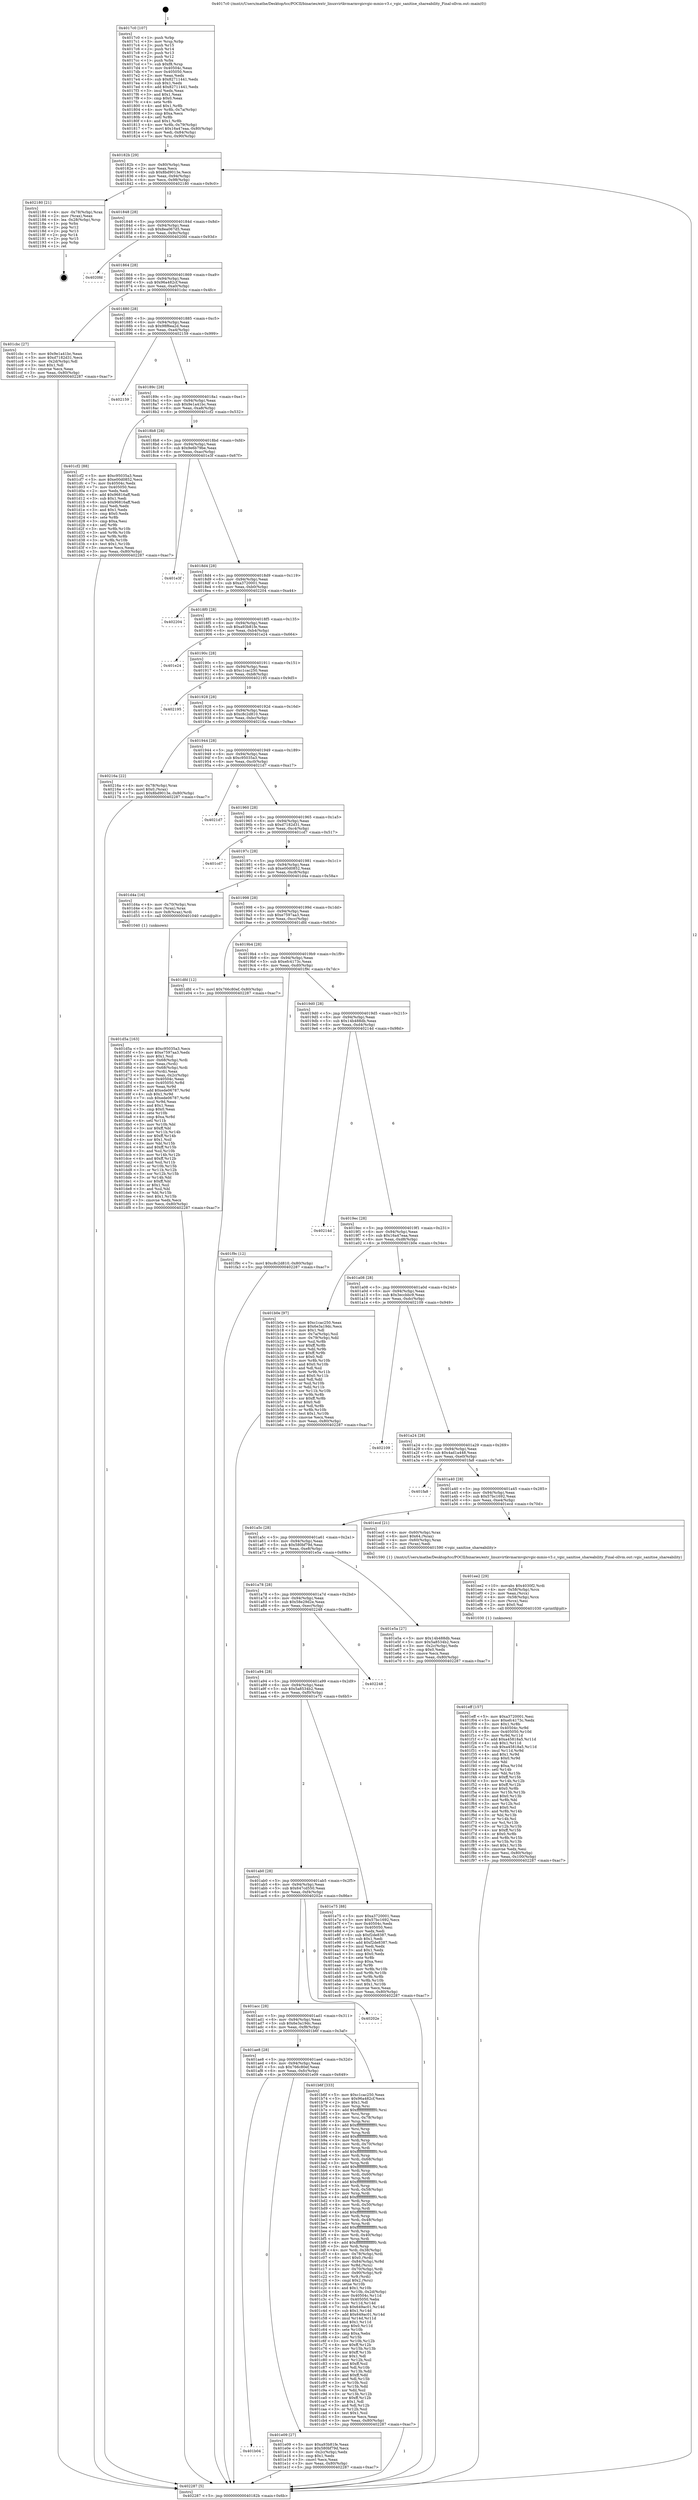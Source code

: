 digraph "0x4017c0" {
  label = "0x4017c0 (/mnt/c/Users/mathe/Desktop/tcc/POCII/binaries/extr_linuxvirtkvmarmvgicvgic-mmio-v3.c_vgic_sanitise_shareability_Final-ollvm.out::main(0))"
  labelloc = "t"
  node[shape=record]

  Entry [label="",width=0.3,height=0.3,shape=circle,fillcolor=black,style=filled]
  "0x40182b" [label="{
     0x40182b [29]\l
     | [instrs]\l
     &nbsp;&nbsp;0x40182b \<+3\>: mov -0x80(%rbp),%eax\l
     &nbsp;&nbsp;0x40182e \<+2\>: mov %eax,%ecx\l
     &nbsp;&nbsp;0x401830 \<+6\>: sub $0x8bd9013e,%ecx\l
     &nbsp;&nbsp;0x401836 \<+6\>: mov %eax,-0x94(%rbp)\l
     &nbsp;&nbsp;0x40183c \<+6\>: mov %ecx,-0x98(%rbp)\l
     &nbsp;&nbsp;0x401842 \<+6\>: je 0000000000402180 \<main+0x9c0\>\l
  }"]
  "0x402180" [label="{
     0x402180 [21]\l
     | [instrs]\l
     &nbsp;&nbsp;0x402180 \<+4\>: mov -0x78(%rbp),%rax\l
     &nbsp;&nbsp;0x402184 \<+2\>: mov (%rax),%eax\l
     &nbsp;&nbsp;0x402186 \<+4\>: lea -0x28(%rbp),%rsp\l
     &nbsp;&nbsp;0x40218a \<+1\>: pop %rbx\l
     &nbsp;&nbsp;0x40218b \<+2\>: pop %r12\l
     &nbsp;&nbsp;0x40218d \<+2\>: pop %r13\l
     &nbsp;&nbsp;0x40218f \<+2\>: pop %r14\l
     &nbsp;&nbsp;0x402191 \<+2\>: pop %r15\l
     &nbsp;&nbsp;0x402193 \<+1\>: pop %rbp\l
     &nbsp;&nbsp;0x402194 \<+1\>: ret\l
  }"]
  "0x401848" [label="{
     0x401848 [28]\l
     | [instrs]\l
     &nbsp;&nbsp;0x401848 \<+5\>: jmp 000000000040184d \<main+0x8d\>\l
     &nbsp;&nbsp;0x40184d \<+6\>: mov -0x94(%rbp),%eax\l
     &nbsp;&nbsp;0x401853 \<+5\>: sub $0x8ea067d5,%eax\l
     &nbsp;&nbsp;0x401858 \<+6\>: mov %eax,-0x9c(%rbp)\l
     &nbsp;&nbsp;0x40185e \<+6\>: je 00000000004020fd \<main+0x93d\>\l
  }"]
  Exit [label="",width=0.3,height=0.3,shape=circle,fillcolor=black,style=filled,peripheries=2]
  "0x4020fd" [label="{
     0x4020fd\l
  }", style=dashed]
  "0x401864" [label="{
     0x401864 [28]\l
     | [instrs]\l
     &nbsp;&nbsp;0x401864 \<+5\>: jmp 0000000000401869 \<main+0xa9\>\l
     &nbsp;&nbsp;0x401869 \<+6\>: mov -0x94(%rbp),%eax\l
     &nbsp;&nbsp;0x40186f \<+5\>: sub $0x96a482cf,%eax\l
     &nbsp;&nbsp;0x401874 \<+6\>: mov %eax,-0xa0(%rbp)\l
     &nbsp;&nbsp;0x40187a \<+6\>: je 0000000000401cbc \<main+0x4fc\>\l
  }"]
  "0x401eff" [label="{
     0x401eff [157]\l
     | [instrs]\l
     &nbsp;&nbsp;0x401eff \<+5\>: mov $0xa3720001,%esi\l
     &nbsp;&nbsp;0x401f04 \<+5\>: mov $0xefc4173c,%edx\l
     &nbsp;&nbsp;0x401f09 \<+3\>: mov $0x1,%r8b\l
     &nbsp;&nbsp;0x401f0c \<+8\>: mov 0x40504c,%r9d\l
     &nbsp;&nbsp;0x401f14 \<+8\>: mov 0x405050,%r10d\l
     &nbsp;&nbsp;0x401f1c \<+3\>: mov %r9d,%r11d\l
     &nbsp;&nbsp;0x401f1f \<+7\>: add $0xa45818a5,%r11d\l
     &nbsp;&nbsp;0x401f26 \<+4\>: sub $0x1,%r11d\l
     &nbsp;&nbsp;0x401f2a \<+7\>: sub $0xa45818a5,%r11d\l
     &nbsp;&nbsp;0x401f31 \<+4\>: imul %r11d,%r9d\l
     &nbsp;&nbsp;0x401f35 \<+4\>: and $0x1,%r9d\l
     &nbsp;&nbsp;0x401f39 \<+4\>: cmp $0x0,%r9d\l
     &nbsp;&nbsp;0x401f3d \<+3\>: sete %bl\l
     &nbsp;&nbsp;0x401f40 \<+4\>: cmp $0xa,%r10d\l
     &nbsp;&nbsp;0x401f44 \<+4\>: setl %r14b\l
     &nbsp;&nbsp;0x401f48 \<+3\>: mov %bl,%r15b\l
     &nbsp;&nbsp;0x401f4b \<+4\>: xor $0xff,%r15b\l
     &nbsp;&nbsp;0x401f4f \<+3\>: mov %r14b,%r12b\l
     &nbsp;&nbsp;0x401f52 \<+4\>: xor $0xff,%r12b\l
     &nbsp;&nbsp;0x401f56 \<+4\>: xor $0x0,%r8b\l
     &nbsp;&nbsp;0x401f5a \<+3\>: mov %r15b,%r13b\l
     &nbsp;&nbsp;0x401f5d \<+4\>: and $0x0,%r13b\l
     &nbsp;&nbsp;0x401f61 \<+3\>: and %r8b,%bl\l
     &nbsp;&nbsp;0x401f64 \<+3\>: mov %r12b,%cl\l
     &nbsp;&nbsp;0x401f67 \<+3\>: and $0x0,%cl\l
     &nbsp;&nbsp;0x401f6a \<+3\>: and %r8b,%r14b\l
     &nbsp;&nbsp;0x401f6d \<+3\>: or %bl,%r13b\l
     &nbsp;&nbsp;0x401f70 \<+3\>: or %r14b,%cl\l
     &nbsp;&nbsp;0x401f73 \<+3\>: xor %cl,%r13b\l
     &nbsp;&nbsp;0x401f76 \<+3\>: or %r12b,%r15b\l
     &nbsp;&nbsp;0x401f79 \<+4\>: xor $0xff,%r15b\l
     &nbsp;&nbsp;0x401f7d \<+4\>: or $0x0,%r8b\l
     &nbsp;&nbsp;0x401f81 \<+3\>: and %r8b,%r15b\l
     &nbsp;&nbsp;0x401f84 \<+3\>: or %r15b,%r13b\l
     &nbsp;&nbsp;0x401f87 \<+4\>: test $0x1,%r13b\l
     &nbsp;&nbsp;0x401f8b \<+3\>: cmovne %edx,%esi\l
     &nbsp;&nbsp;0x401f8e \<+3\>: mov %esi,-0x80(%rbp)\l
     &nbsp;&nbsp;0x401f91 \<+6\>: mov %eax,-0x100(%rbp)\l
     &nbsp;&nbsp;0x401f97 \<+5\>: jmp 0000000000402287 \<main+0xac7\>\l
  }"]
  "0x401cbc" [label="{
     0x401cbc [27]\l
     | [instrs]\l
     &nbsp;&nbsp;0x401cbc \<+5\>: mov $0x9e1a41bc,%eax\l
     &nbsp;&nbsp;0x401cc1 \<+5\>: mov $0xd7182d31,%ecx\l
     &nbsp;&nbsp;0x401cc6 \<+3\>: mov -0x2d(%rbp),%dl\l
     &nbsp;&nbsp;0x401cc9 \<+3\>: test $0x1,%dl\l
     &nbsp;&nbsp;0x401ccc \<+3\>: cmovne %ecx,%eax\l
     &nbsp;&nbsp;0x401ccf \<+3\>: mov %eax,-0x80(%rbp)\l
     &nbsp;&nbsp;0x401cd2 \<+5\>: jmp 0000000000402287 \<main+0xac7\>\l
  }"]
  "0x401880" [label="{
     0x401880 [28]\l
     | [instrs]\l
     &nbsp;&nbsp;0x401880 \<+5\>: jmp 0000000000401885 \<main+0xc5\>\l
     &nbsp;&nbsp;0x401885 \<+6\>: mov -0x94(%rbp),%eax\l
     &nbsp;&nbsp;0x40188b \<+5\>: sub $0x98f6ea2d,%eax\l
     &nbsp;&nbsp;0x401890 \<+6\>: mov %eax,-0xa4(%rbp)\l
     &nbsp;&nbsp;0x401896 \<+6\>: je 0000000000402159 \<main+0x999\>\l
  }"]
  "0x401ee2" [label="{
     0x401ee2 [29]\l
     | [instrs]\l
     &nbsp;&nbsp;0x401ee2 \<+10\>: movabs $0x4030f2,%rdi\l
     &nbsp;&nbsp;0x401eec \<+4\>: mov -0x58(%rbp),%rcx\l
     &nbsp;&nbsp;0x401ef0 \<+2\>: mov %eax,(%rcx)\l
     &nbsp;&nbsp;0x401ef2 \<+4\>: mov -0x58(%rbp),%rcx\l
     &nbsp;&nbsp;0x401ef6 \<+2\>: mov (%rcx),%esi\l
     &nbsp;&nbsp;0x401ef8 \<+2\>: mov $0x0,%al\l
     &nbsp;&nbsp;0x401efa \<+5\>: call 0000000000401030 \<printf@plt\>\l
     | [calls]\l
     &nbsp;&nbsp;0x401030 \{1\} (unknown)\l
  }"]
  "0x402159" [label="{
     0x402159\l
  }", style=dashed]
  "0x40189c" [label="{
     0x40189c [28]\l
     | [instrs]\l
     &nbsp;&nbsp;0x40189c \<+5\>: jmp 00000000004018a1 \<main+0xe1\>\l
     &nbsp;&nbsp;0x4018a1 \<+6\>: mov -0x94(%rbp),%eax\l
     &nbsp;&nbsp;0x4018a7 \<+5\>: sub $0x9e1a41bc,%eax\l
     &nbsp;&nbsp;0x4018ac \<+6\>: mov %eax,-0xa8(%rbp)\l
     &nbsp;&nbsp;0x4018b2 \<+6\>: je 0000000000401cf2 \<main+0x532\>\l
  }"]
  "0x401b04" [label="{
     0x401b04\l
  }", style=dashed]
  "0x401cf2" [label="{
     0x401cf2 [88]\l
     | [instrs]\l
     &nbsp;&nbsp;0x401cf2 \<+5\>: mov $0xc95035a3,%eax\l
     &nbsp;&nbsp;0x401cf7 \<+5\>: mov $0xe00d0852,%ecx\l
     &nbsp;&nbsp;0x401cfc \<+7\>: mov 0x40504c,%edx\l
     &nbsp;&nbsp;0x401d03 \<+7\>: mov 0x405050,%esi\l
     &nbsp;&nbsp;0x401d0a \<+2\>: mov %edx,%edi\l
     &nbsp;&nbsp;0x401d0c \<+6\>: add $0x96816aff,%edi\l
     &nbsp;&nbsp;0x401d12 \<+3\>: sub $0x1,%edi\l
     &nbsp;&nbsp;0x401d15 \<+6\>: sub $0x96816aff,%edi\l
     &nbsp;&nbsp;0x401d1b \<+3\>: imul %edi,%edx\l
     &nbsp;&nbsp;0x401d1e \<+3\>: and $0x1,%edx\l
     &nbsp;&nbsp;0x401d21 \<+3\>: cmp $0x0,%edx\l
     &nbsp;&nbsp;0x401d24 \<+4\>: sete %r8b\l
     &nbsp;&nbsp;0x401d28 \<+3\>: cmp $0xa,%esi\l
     &nbsp;&nbsp;0x401d2b \<+4\>: setl %r9b\l
     &nbsp;&nbsp;0x401d2f \<+3\>: mov %r8b,%r10b\l
     &nbsp;&nbsp;0x401d32 \<+3\>: and %r9b,%r10b\l
     &nbsp;&nbsp;0x401d35 \<+3\>: xor %r9b,%r8b\l
     &nbsp;&nbsp;0x401d38 \<+3\>: or %r8b,%r10b\l
     &nbsp;&nbsp;0x401d3b \<+4\>: test $0x1,%r10b\l
     &nbsp;&nbsp;0x401d3f \<+3\>: cmovne %ecx,%eax\l
     &nbsp;&nbsp;0x401d42 \<+3\>: mov %eax,-0x80(%rbp)\l
     &nbsp;&nbsp;0x401d45 \<+5\>: jmp 0000000000402287 \<main+0xac7\>\l
  }"]
  "0x4018b8" [label="{
     0x4018b8 [28]\l
     | [instrs]\l
     &nbsp;&nbsp;0x4018b8 \<+5\>: jmp 00000000004018bd \<main+0xfd\>\l
     &nbsp;&nbsp;0x4018bd \<+6\>: mov -0x94(%rbp),%eax\l
     &nbsp;&nbsp;0x4018c3 \<+5\>: sub $0x9e6b79be,%eax\l
     &nbsp;&nbsp;0x4018c8 \<+6\>: mov %eax,-0xac(%rbp)\l
     &nbsp;&nbsp;0x4018ce \<+6\>: je 0000000000401e3f \<main+0x67f\>\l
  }"]
  "0x401e09" [label="{
     0x401e09 [27]\l
     | [instrs]\l
     &nbsp;&nbsp;0x401e09 \<+5\>: mov $0xa93b81fe,%eax\l
     &nbsp;&nbsp;0x401e0e \<+5\>: mov $0x580bf79d,%ecx\l
     &nbsp;&nbsp;0x401e13 \<+3\>: mov -0x2c(%rbp),%edx\l
     &nbsp;&nbsp;0x401e16 \<+3\>: cmp $0x1,%edx\l
     &nbsp;&nbsp;0x401e19 \<+3\>: cmovl %ecx,%eax\l
     &nbsp;&nbsp;0x401e1c \<+3\>: mov %eax,-0x80(%rbp)\l
     &nbsp;&nbsp;0x401e1f \<+5\>: jmp 0000000000402287 \<main+0xac7\>\l
  }"]
  "0x401e3f" [label="{
     0x401e3f\l
  }", style=dashed]
  "0x4018d4" [label="{
     0x4018d4 [28]\l
     | [instrs]\l
     &nbsp;&nbsp;0x4018d4 \<+5\>: jmp 00000000004018d9 \<main+0x119\>\l
     &nbsp;&nbsp;0x4018d9 \<+6\>: mov -0x94(%rbp),%eax\l
     &nbsp;&nbsp;0x4018df \<+5\>: sub $0xa3720001,%eax\l
     &nbsp;&nbsp;0x4018e4 \<+6\>: mov %eax,-0xb0(%rbp)\l
     &nbsp;&nbsp;0x4018ea \<+6\>: je 0000000000402204 \<main+0xa44\>\l
  }"]
  "0x401d5a" [label="{
     0x401d5a [163]\l
     | [instrs]\l
     &nbsp;&nbsp;0x401d5a \<+5\>: mov $0xc95035a3,%ecx\l
     &nbsp;&nbsp;0x401d5f \<+5\>: mov $0xe7597aa3,%edx\l
     &nbsp;&nbsp;0x401d64 \<+3\>: mov $0x1,%sil\l
     &nbsp;&nbsp;0x401d67 \<+4\>: mov -0x68(%rbp),%rdi\l
     &nbsp;&nbsp;0x401d6b \<+2\>: mov %eax,(%rdi)\l
     &nbsp;&nbsp;0x401d6d \<+4\>: mov -0x68(%rbp),%rdi\l
     &nbsp;&nbsp;0x401d71 \<+2\>: mov (%rdi),%eax\l
     &nbsp;&nbsp;0x401d73 \<+3\>: mov %eax,-0x2c(%rbp)\l
     &nbsp;&nbsp;0x401d76 \<+7\>: mov 0x40504c,%eax\l
     &nbsp;&nbsp;0x401d7d \<+8\>: mov 0x405050,%r8d\l
     &nbsp;&nbsp;0x401d85 \<+3\>: mov %eax,%r9d\l
     &nbsp;&nbsp;0x401d88 \<+7\>: add $0xede06787,%r9d\l
     &nbsp;&nbsp;0x401d8f \<+4\>: sub $0x1,%r9d\l
     &nbsp;&nbsp;0x401d93 \<+7\>: sub $0xede06787,%r9d\l
     &nbsp;&nbsp;0x401d9a \<+4\>: imul %r9d,%eax\l
     &nbsp;&nbsp;0x401d9e \<+3\>: and $0x1,%eax\l
     &nbsp;&nbsp;0x401da1 \<+3\>: cmp $0x0,%eax\l
     &nbsp;&nbsp;0x401da4 \<+4\>: sete %r10b\l
     &nbsp;&nbsp;0x401da8 \<+4\>: cmp $0xa,%r8d\l
     &nbsp;&nbsp;0x401dac \<+4\>: setl %r11b\l
     &nbsp;&nbsp;0x401db0 \<+3\>: mov %r10b,%bl\l
     &nbsp;&nbsp;0x401db3 \<+3\>: xor $0xff,%bl\l
     &nbsp;&nbsp;0x401db6 \<+3\>: mov %r11b,%r14b\l
     &nbsp;&nbsp;0x401db9 \<+4\>: xor $0xff,%r14b\l
     &nbsp;&nbsp;0x401dbd \<+4\>: xor $0x1,%sil\l
     &nbsp;&nbsp;0x401dc1 \<+3\>: mov %bl,%r15b\l
     &nbsp;&nbsp;0x401dc4 \<+4\>: and $0xff,%r15b\l
     &nbsp;&nbsp;0x401dc8 \<+3\>: and %sil,%r10b\l
     &nbsp;&nbsp;0x401dcb \<+3\>: mov %r14b,%r12b\l
     &nbsp;&nbsp;0x401dce \<+4\>: and $0xff,%r12b\l
     &nbsp;&nbsp;0x401dd2 \<+3\>: and %sil,%r11b\l
     &nbsp;&nbsp;0x401dd5 \<+3\>: or %r10b,%r15b\l
     &nbsp;&nbsp;0x401dd8 \<+3\>: or %r11b,%r12b\l
     &nbsp;&nbsp;0x401ddb \<+3\>: xor %r12b,%r15b\l
     &nbsp;&nbsp;0x401dde \<+3\>: or %r14b,%bl\l
     &nbsp;&nbsp;0x401de1 \<+3\>: xor $0xff,%bl\l
     &nbsp;&nbsp;0x401de4 \<+4\>: or $0x1,%sil\l
     &nbsp;&nbsp;0x401de8 \<+3\>: and %sil,%bl\l
     &nbsp;&nbsp;0x401deb \<+3\>: or %bl,%r15b\l
     &nbsp;&nbsp;0x401dee \<+4\>: test $0x1,%r15b\l
     &nbsp;&nbsp;0x401df2 \<+3\>: cmovne %edx,%ecx\l
     &nbsp;&nbsp;0x401df5 \<+3\>: mov %ecx,-0x80(%rbp)\l
     &nbsp;&nbsp;0x401df8 \<+5\>: jmp 0000000000402287 \<main+0xac7\>\l
  }"]
  "0x402204" [label="{
     0x402204\l
  }", style=dashed]
  "0x4018f0" [label="{
     0x4018f0 [28]\l
     | [instrs]\l
     &nbsp;&nbsp;0x4018f0 \<+5\>: jmp 00000000004018f5 \<main+0x135\>\l
     &nbsp;&nbsp;0x4018f5 \<+6\>: mov -0x94(%rbp),%eax\l
     &nbsp;&nbsp;0x4018fb \<+5\>: sub $0xa93b81fe,%eax\l
     &nbsp;&nbsp;0x401900 \<+6\>: mov %eax,-0xb4(%rbp)\l
     &nbsp;&nbsp;0x401906 \<+6\>: je 0000000000401e24 \<main+0x664\>\l
  }"]
  "0x401ae8" [label="{
     0x401ae8 [28]\l
     | [instrs]\l
     &nbsp;&nbsp;0x401ae8 \<+5\>: jmp 0000000000401aed \<main+0x32d\>\l
     &nbsp;&nbsp;0x401aed \<+6\>: mov -0x94(%rbp),%eax\l
     &nbsp;&nbsp;0x401af3 \<+5\>: sub $0x766c80ef,%eax\l
     &nbsp;&nbsp;0x401af8 \<+6\>: mov %eax,-0xfc(%rbp)\l
     &nbsp;&nbsp;0x401afe \<+6\>: je 0000000000401e09 \<main+0x649\>\l
  }"]
  "0x401e24" [label="{
     0x401e24\l
  }", style=dashed]
  "0x40190c" [label="{
     0x40190c [28]\l
     | [instrs]\l
     &nbsp;&nbsp;0x40190c \<+5\>: jmp 0000000000401911 \<main+0x151\>\l
     &nbsp;&nbsp;0x401911 \<+6\>: mov -0x94(%rbp),%eax\l
     &nbsp;&nbsp;0x401917 \<+5\>: sub $0xc1cac250,%eax\l
     &nbsp;&nbsp;0x40191c \<+6\>: mov %eax,-0xb8(%rbp)\l
     &nbsp;&nbsp;0x401922 \<+6\>: je 0000000000402195 \<main+0x9d5\>\l
  }"]
  "0x401b6f" [label="{
     0x401b6f [333]\l
     | [instrs]\l
     &nbsp;&nbsp;0x401b6f \<+5\>: mov $0xc1cac250,%eax\l
     &nbsp;&nbsp;0x401b74 \<+5\>: mov $0x96a482cf,%ecx\l
     &nbsp;&nbsp;0x401b79 \<+2\>: mov $0x1,%dl\l
     &nbsp;&nbsp;0x401b7b \<+3\>: mov %rsp,%rsi\l
     &nbsp;&nbsp;0x401b7e \<+4\>: add $0xfffffffffffffff0,%rsi\l
     &nbsp;&nbsp;0x401b82 \<+3\>: mov %rsi,%rsp\l
     &nbsp;&nbsp;0x401b85 \<+4\>: mov %rsi,-0x78(%rbp)\l
     &nbsp;&nbsp;0x401b89 \<+3\>: mov %rsp,%rsi\l
     &nbsp;&nbsp;0x401b8c \<+4\>: add $0xfffffffffffffff0,%rsi\l
     &nbsp;&nbsp;0x401b90 \<+3\>: mov %rsi,%rsp\l
     &nbsp;&nbsp;0x401b93 \<+3\>: mov %rsp,%rdi\l
     &nbsp;&nbsp;0x401b96 \<+4\>: add $0xfffffffffffffff0,%rdi\l
     &nbsp;&nbsp;0x401b9a \<+3\>: mov %rdi,%rsp\l
     &nbsp;&nbsp;0x401b9d \<+4\>: mov %rdi,-0x70(%rbp)\l
     &nbsp;&nbsp;0x401ba1 \<+3\>: mov %rsp,%rdi\l
     &nbsp;&nbsp;0x401ba4 \<+4\>: add $0xfffffffffffffff0,%rdi\l
     &nbsp;&nbsp;0x401ba8 \<+3\>: mov %rdi,%rsp\l
     &nbsp;&nbsp;0x401bab \<+4\>: mov %rdi,-0x68(%rbp)\l
     &nbsp;&nbsp;0x401baf \<+3\>: mov %rsp,%rdi\l
     &nbsp;&nbsp;0x401bb2 \<+4\>: add $0xfffffffffffffff0,%rdi\l
     &nbsp;&nbsp;0x401bb6 \<+3\>: mov %rdi,%rsp\l
     &nbsp;&nbsp;0x401bb9 \<+4\>: mov %rdi,-0x60(%rbp)\l
     &nbsp;&nbsp;0x401bbd \<+3\>: mov %rsp,%rdi\l
     &nbsp;&nbsp;0x401bc0 \<+4\>: add $0xfffffffffffffff0,%rdi\l
     &nbsp;&nbsp;0x401bc4 \<+3\>: mov %rdi,%rsp\l
     &nbsp;&nbsp;0x401bc7 \<+4\>: mov %rdi,-0x58(%rbp)\l
     &nbsp;&nbsp;0x401bcb \<+3\>: mov %rsp,%rdi\l
     &nbsp;&nbsp;0x401bce \<+4\>: add $0xfffffffffffffff0,%rdi\l
     &nbsp;&nbsp;0x401bd2 \<+3\>: mov %rdi,%rsp\l
     &nbsp;&nbsp;0x401bd5 \<+4\>: mov %rdi,-0x50(%rbp)\l
     &nbsp;&nbsp;0x401bd9 \<+3\>: mov %rsp,%rdi\l
     &nbsp;&nbsp;0x401bdc \<+4\>: add $0xfffffffffffffff0,%rdi\l
     &nbsp;&nbsp;0x401be0 \<+3\>: mov %rdi,%rsp\l
     &nbsp;&nbsp;0x401be3 \<+4\>: mov %rdi,-0x48(%rbp)\l
     &nbsp;&nbsp;0x401be7 \<+3\>: mov %rsp,%rdi\l
     &nbsp;&nbsp;0x401bea \<+4\>: add $0xfffffffffffffff0,%rdi\l
     &nbsp;&nbsp;0x401bee \<+3\>: mov %rdi,%rsp\l
     &nbsp;&nbsp;0x401bf1 \<+4\>: mov %rdi,-0x40(%rbp)\l
     &nbsp;&nbsp;0x401bf5 \<+3\>: mov %rsp,%rdi\l
     &nbsp;&nbsp;0x401bf8 \<+4\>: add $0xfffffffffffffff0,%rdi\l
     &nbsp;&nbsp;0x401bfc \<+3\>: mov %rdi,%rsp\l
     &nbsp;&nbsp;0x401bff \<+4\>: mov %rdi,-0x38(%rbp)\l
     &nbsp;&nbsp;0x401c03 \<+4\>: mov -0x78(%rbp),%rdi\l
     &nbsp;&nbsp;0x401c07 \<+6\>: movl $0x0,(%rdi)\l
     &nbsp;&nbsp;0x401c0d \<+7\>: mov -0x84(%rbp),%r8d\l
     &nbsp;&nbsp;0x401c14 \<+3\>: mov %r8d,(%rsi)\l
     &nbsp;&nbsp;0x401c17 \<+4\>: mov -0x70(%rbp),%rdi\l
     &nbsp;&nbsp;0x401c1b \<+7\>: mov -0x90(%rbp),%r9\l
     &nbsp;&nbsp;0x401c22 \<+3\>: mov %r9,(%rdi)\l
     &nbsp;&nbsp;0x401c25 \<+3\>: cmpl $0x2,(%rsi)\l
     &nbsp;&nbsp;0x401c28 \<+4\>: setne %r10b\l
     &nbsp;&nbsp;0x401c2c \<+4\>: and $0x1,%r10b\l
     &nbsp;&nbsp;0x401c30 \<+4\>: mov %r10b,-0x2d(%rbp)\l
     &nbsp;&nbsp;0x401c34 \<+8\>: mov 0x40504c,%r11d\l
     &nbsp;&nbsp;0x401c3c \<+7\>: mov 0x405050,%ebx\l
     &nbsp;&nbsp;0x401c43 \<+3\>: mov %r11d,%r14d\l
     &nbsp;&nbsp;0x401c46 \<+7\>: sub $0x649ac01,%r14d\l
     &nbsp;&nbsp;0x401c4d \<+4\>: sub $0x1,%r14d\l
     &nbsp;&nbsp;0x401c51 \<+7\>: add $0x649ac01,%r14d\l
     &nbsp;&nbsp;0x401c58 \<+4\>: imul %r14d,%r11d\l
     &nbsp;&nbsp;0x401c5c \<+4\>: and $0x1,%r11d\l
     &nbsp;&nbsp;0x401c60 \<+4\>: cmp $0x0,%r11d\l
     &nbsp;&nbsp;0x401c64 \<+4\>: sete %r10b\l
     &nbsp;&nbsp;0x401c68 \<+3\>: cmp $0xa,%ebx\l
     &nbsp;&nbsp;0x401c6b \<+4\>: setl %r15b\l
     &nbsp;&nbsp;0x401c6f \<+3\>: mov %r10b,%r12b\l
     &nbsp;&nbsp;0x401c72 \<+4\>: xor $0xff,%r12b\l
     &nbsp;&nbsp;0x401c76 \<+3\>: mov %r15b,%r13b\l
     &nbsp;&nbsp;0x401c79 \<+4\>: xor $0xff,%r13b\l
     &nbsp;&nbsp;0x401c7d \<+3\>: xor $0x1,%dl\l
     &nbsp;&nbsp;0x401c80 \<+3\>: mov %r12b,%sil\l
     &nbsp;&nbsp;0x401c83 \<+4\>: and $0xff,%sil\l
     &nbsp;&nbsp;0x401c87 \<+3\>: and %dl,%r10b\l
     &nbsp;&nbsp;0x401c8a \<+3\>: mov %r13b,%dil\l
     &nbsp;&nbsp;0x401c8d \<+4\>: and $0xff,%dil\l
     &nbsp;&nbsp;0x401c91 \<+3\>: and %dl,%r15b\l
     &nbsp;&nbsp;0x401c94 \<+3\>: or %r10b,%sil\l
     &nbsp;&nbsp;0x401c97 \<+3\>: or %r15b,%dil\l
     &nbsp;&nbsp;0x401c9a \<+3\>: xor %dil,%sil\l
     &nbsp;&nbsp;0x401c9d \<+3\>: or %r13b,%r12b\l
     &nbsp;&nbsp;0x401ca0 \<+4\>: xor $0xff,%r12b\l
     &nbsp;&nbsp;0x401ca4 \<+3\>: or $0x1,%dl\l
     &nbsp;&nbsp;0x401ca7 \<+3\>: and %dl,%r12b\l
     &nbsp;&nbsp;0x401caa \<+3\>: or %r12b,%sil\l
     &nbsp;&nbsp;0x401cad \<+4\>: test $0x1,%sil\l
     &nbsp;&nbsp;0x401cb1 \<+3\>: cmovne %ecx,%eax\l
     &nbsp;&nbsp;0x401cb4 \<+3\>: mov %eax,-0x80(%rbp)\l
     &nbsp;&nbsp;0x401cb7 \<+5\>: jmp 0000000000402287 \<main+0xac7\>\l
  }"]
  "0x402195" [label="{
     0x402195\l
  }", style=dashed]
  "0x401928" [label="{
     0x401928 [28]\l
     | [instrs]\l
     &nbsp;&nbsp;0x401928 \<+5\>: jmp 000000000040192d \<main+0x16d\>\l
     &nbsp;&nbsp;0x40192d \<+6\>: mov -0x94(%rbp),%eax\l
     &nbsp;&nbsp;0x401933 \<+5\>: sub $0xc8c2d810,%eax\l
     &nbsp;&nbsp;0x401938 \<+6\>: mov %eax,-0xbc(%rbp)\l
     &nbsp;&nbsp;0x40193e \<+6\>: je 000000000040216a \<main+0x9aa\>\l
  }"]
  "0x401acc" [label="{
     0x401acc [28]\l
     | [instrs]\l
     &nbsp;&nbsp;0x401acc \<+5\>: jmp 0000000000401ad1 \<main+0x311\>\l
     &nbsp;&nbsp;0x401ad1 \<+6\>: mov -0x94(%rbp),%eax\l
     &nbsp;&nbsp;0x401ad7 \<+5\>: sub $0x6e3a19dc,%eax\l
     &nbsp;&nbsp;0x401adc \<+6\>: mov %eax,-0xf8(%rbp)\l
     &nbsp;&nbsp;0x401ae2 \<+6\>: je 0000000000401b6f \<main+0x3af\>\l
  }"]
  "0x40216a" [label="{
     0x40216a [22]\l
     | [instrs]\l
     &nbsp;&nbsp;0x40216a \<+4\>: mov -0x78(%rbp),%rax\l
     &nbsp;&nbsp;0x40216e \<+6\>: movl $0x0,(%rax)\l
     &nbsp;&nbsp;0x402174 \<+7\>: movl $0x8bd9013e,-0x80(%rbp)\l
     &nbsp;&nbsp;0x40217b \<+5\>: jmp 0000000000402287 \<main+0xac7\>\l
  }"]
  "0x401944" [label="{
     0x401944 [28]\l
     | [instrs]\l
     &nbsp;&nbsp;0x401944 \<+5\>: jmp 0000000000401949 \<main+0x189\>\l
     &nbsp;&nbsp;0x401949 \<+6\>: mov -0x94(%rbp),%eax\l
     &nbsp;&nbsp;0x40194f \<+5\>: sub $0xc95035a3,%eax\l
     &nbsp;&nbsp;0x401954 \<+6\>: mov %eax,-0xc0(%rbp)\l
     &nbsp;&nbsp;0x40195a \<+6\>: je 00000000004021d7 \<main+0xa17\>\l
  }"]
  "0x40202e" [label="{
     0x40202e\l
  }", style=dashed]
  "0x4021d7" [label="{
     0x4021d7\l
  }", style=dashed]
  "0x401960" [label="{
     0x401960 [28]\l
     | [instrs]\l
     &nbsp;&nbsp;0x401960 \<+5\>: jmp 0000000000401965 \<main+0x1a5\>\l
     &nbsp;&nbsp;0x401965 \<+6\>: mov -0x94(%rbp),%eax\l
     &nbsp;&nbsp;0x40196b \<+5\>: sub $0xd7182d31,%eax\l
     &nbsp;&nbsp;0x401970 \<+6\>: mov %eax,-0xc4(%rbp)\l
     &nbsp;&nbsp;0x401976 \<+6\>: je 0000000000401cd7 \<main+0x517\>\l
  }"]
  "0x401ab0" [label="{
     0x401ab0 [28]\l
     | [instrs]\l
     &nbsp;&nbsp;0x401ab0 \<+5\>: jmp 0000000000401ab5 \<main+0x2f5\>\l
     &nbsp;&nbsp;0x401ab5 \<+6\>: mov -0x94(%rbp),%eax\l
     &nbsp;&nbsp;0x401abb \<+5\>: sub $0x647cd550,%eax\l
     &nbsp;&nbsp;0x401ac0 \<+6\>: mov %eax,-0xf4(%rbp)\l
     &nbsp;&nbsp;0x401ac6 \<+6\>: je 000000000040202e \<main+0x86e\>\l
  }"]
  "0x401cd7" [label="{
     0x401cd7\l
  }", style=dashed]
  "0x40197c" [label="{
     0x40197c [28]\l
     | [instrs]\l
     &nbsp;&nbsp;0x40197c \<+5\>: jmp 0000000000401981 \<main+0x1c1\>\l
     &nbsp;&nbsp;0x401981 \<+6\>: mov -0x94(%rbp),%eax\l
     &nbsp;&nbsp;0x401987 \<+5\>: sub $0xe00d0852,%eax\l
     &nbsp;&nbsp;0x40198c \<+6\>: mov %eax,-0xc8(%rbp)\l
     &nbsp;&nbsp;0x401992 \<+6\>: je 0000000000401d4a \<main+0x58a\>\l
  }"]
  "0x401e75" [label="{
     0x401e75 [88]\l
     | [instrs]\l
     &nbsp;&nbsp;0x401e75 \<+5\>: mov $0xa3720001,%eax\l
     &nbsp;&nbsp;0x401e7a \<+5\>: mov $0x57bc1692,%ecx\l
     &nbsp;&nbsp;0x401e7f \<+7\>: mov 0x40504c,%edx\l
     &nbsp;&nbsp;0x401e86 \<+7\>: mov 0x405050,%esi\l
     &nbsp;&nbsp;0x401e8d \<+2\>: mov %edx,%edi\l
     &nbsp;&nbsp;0x401e8f \<+6\>: sub $0xf2de8387,%edi\l
     &nbsp;&nbsp;0x401e95 \<+3\>: sub $0x1,%edi\l
     &nbsp;&nbsp;0x401e98 \<+6\>: add $0xf2de8387,%edi\l
     &nbsp;&nbsp;0x401e9e \<+3\>: imul %edi,%edx\l
     &nbsp;&nbsp;0x401ea1 \<+3\>: and $0x1,%edx\l
     &nbsp;&nbsp;0x401ea4 \<+3\>: cmp $0x0,%edx\l
     &nbsp;&nbsp;0x401ea7 \<+4\>: sete %r8b\l
     &nbsp;&nbsp;0x401eab \<+3\>: cmp $0xa,%esi\l
     &nbsp;&nbsp;0x401eae \<+4\>: setl %r9b\l
     &nbsp;&nbsp;0x401eb2 \<+3\>: mov %r8b,%r10b\l
     &nbsp;&nbsp;0x401eb5 \<+3\>: and %r9b,%r10b\l
     &nbsp;&nbsp;0x401eb8 \<+3\>: xor %r9b,%r8b\l
     &nbsp;&nbsp;0x401ebb \<+3\>: or %r8b,%r10b\l
     &nbsp;&nbsp;0x401ebe \<+4\>: test $0x1,%r10b\l
     &nbsp;&nbsp;0x401ec2 \<+3\>: cmovne %ecx,%eax\l
     &nbsp;&nbsp;0x401ec5 \<+3\>: mov %eax,-0x80(%rbp)\l
     &nbsp;&nbsp;0x401ec8 \<+5\>: jmp 0000000000402287 \<main+0xac7\>\l
  }"]
  "0x401d4a" [label="{
     0x401d4a [16]\l
     | [instrs]\l
     &nbsp;&nbsp;0x401d4a \<+4\>: mov -0x70(%rbp),%rax\l
     &nbsp;&nbsp;0x401d4e \<+3\>: mov (%rax),%rax\l
     &nbsp;&nbsp;0x401d51 \<+4\>: mov 0x8(%rax),%rdi\l
     &nbsp;&nbsp;0x401d55 \<+5\>: call 0000000000401040 \<atoi@plt\>\l
     | [calls]\l
     &nbsp;&nbsp;0x401040 \{1\} (unknown)\l
  }"]
  "0x401998" [label="{
     0x401998 [28]\l
     | [instrs]\l
     &nbsp;&nbsp;0x401998 \<+5\>: jmp 000000000040199d \<main+0x1dd\>\l
     &nbsp;&nbsp;0x40199d \<+6\>: mov -0x94(%rbp),%eax\l
     &nbsp;&nbsp;0x4019a3 \<+5\>: sub $0xe7597aa3,%eax\l
     &nbsp;&nbsp;0x4019a8 \<+6\>: mov %eax,-0xcc(%rbp)\l
     &nbsp;&nbsp;0x4019ae \<+6\>: je 0000000000401dfd \<main+0x63d\>\l
  }"]
  "0x401a94" [label="{
     0x401a94 [28]\l
     | [instrs]\l
     &nbsp;&nbsp;0x401a94 \<+5\>: jmp 0000000000401a99 \<main+0x2d9\>\l
     &nbsp;&nbsp;0x401a99 \<+6\>: mov -0x94(%rbp),%eax\l
     &nbsp;&nbsp;0x401a9f \<+5\>: sub $0x5a8534b2,%eax\l
     &nbsp;&nbsp;0x401aa4 \<+6\>: mov %eax,-0xf0(%rbp)\l
     &nbsp;&nbsp;0x401aaa \<+6\>: je 0000000000401e75 \<main+0x6b5\>\l
  }"]
  "0x401dfd" [label="{
     0x401dfd [12]\l
     | [instrs]\l
     &nbsp;&nbsp;0x401dfd \<+7\>: movl $0x766c80ef,-0x80(%rbp)\l
     &nbsp;&nbsp;0x401e04 \<+5\>: jmp 0000000000402287 \<main+0xac7\>\l
  }"]
  "0x4019b4" [label="{
     0x4019b4 [28]\l
     | [instrs]\l
     &nbsp;&nbsp;0x4019b4 \<+5\>: jmp 00000000004019b9 \<main+0x1f9\>\l
     &nbsp;&nbsp;0x4019b9 \<+6\>: mov -0x94(%rbp),%eax\l
     &nbsp;&nbsp;0x4019bf \<+5\>: sub $0xefc4173c,%eax\l
     &nbsp;&nbsp;0x4019c4 \<+6\>: mov %eax,-0xd0(%rbp)\l
     &nbsp;&nbsp;0x4019ca \<+6\>: je 0000000000401f9c \<main+0x7dc\>\l
  }"]
  "0x402248" [label="{
     0x402248\l
  }", style=dashed]
  "0x401f9c" [label="{
     0x401f9c [12]\l
     | [instrs]\l
     &nbsp;&nbsp;0x401f9c \<+7\>: movl $0xc8c2d810,-0x80(%rbp)\l
     &nbsp;&nbsp;0x401fa3 \<+5\>: jmp 0000000000402287 \<main+0xac7\>\l
  }"]
  "0x4019d0" [label="{
     0x4019d0 [28]\l
     | [instrs]\l
     &nbsp;&nbsp;0x4019d0 \<+5\>: jmp 00000000004019d5 \<main+0x215\>\l
     &nbsp;&nbsp;0x4019d5 \<+6\>: mov -0x94(%rbp),%eax\l
     &nbsp;&nbsp;0x4019db \<+5\>: sub $0x14b488db,%eax\l
     &nbsp;&nbsp;0x4019e0 \<+6\>: mov %eax,-0xd4(%rbp)\l
     &nbsp;&nbsp;0x4019e6 \<+6\>: je 000000000040214d \<main+0x98d\>\l
  }"]
  "0x401a78" [label="{
     0x401a78 [28]\l
     | [instrs]\l
     &nbsp;&nbsp;0x401a78 \<+5\>: jmp 0000000000401a7d \<main+0x2bd\>\l
     &nbsp;&nbsp;0x401a7d \<+6\>: mov -0x94(%rbp),%eax\l
     &nbsp;&nbsp;0x401a83 \<+5\>: sub $0x58e29d2e,%eax\l
     &nbsp;&nbsp;0x401a88 \<+6\>: mov %eax,-0xec(%rbp)\l
     &nbsp;&nbsp;0x401a8e \<+6\>: je 0000000000402248 \<main+0xa88\>\l
  }"]
  "0x40214d" [label="{
     0x40214d\l
  }", style=dashed]
  "0x4019ec" [label="{
     0x4019ec [28]\l
     | [instrs]\l
     &nbsp;&nbsp;0x4019ec \<+5\>: jmp 00000000004019f1 \<main+0x231\>\l
     &nbsp;&nbsp;0x4019f1 \<+6\>: mov -0x94(%rbp),%eax\l
     &nbsp;&nbsp;0x4019f7 \<+5\>: sub $0x16a47eaa,%eax\l
     &nbsp;&nbsp;0x4019fc \<+6\>: mov %eax,-0xd8(%rbp)\l
     &nbsp;&nbsp;0x401a02 \<+6\>: je 0000000000401b0e \<main+0x34e\>\l
  }"]
  "0x401e5a" [label="{
     0x401e5a [27]\l
     | [instrs]\l
     &nbsp;&nbsp;0x401e5a \<+5\>: mov $0x14b488db,%eax\l
     &nbsp;&nbsp;0x401e5f \<+5\>: mov $0x5a8534b2,%ecx\l
     &nbsp;&nbsp;0x401e64 \<+3\>: mov -0x2c(%rbp),%edx\l
     &nbsp;&nbsp;0x401e67 \<+3\>: cmp $0x0,%edx\l
     &nbsp;&nbsp;0x401e6a \<+3\>: cmove %ecx,%eax\l
     &nbsp;&nbsp;0x401e6d \<+3\>: mov %eax,-0x80(%rbp)\l
     &nbsp;&nbsp;0x401e70 \<+5\>: jmp 0000000000402287 \<main+0xac7\>\l
  }"]
  "0x401b0e" [label="{
     0x401b0e [97]\l
     | [instrs]\l
     &nbsp;&nbsp;0x401b0e \<+5\>: mov $0xc1cac250,%eax\l
     &nbsp;&nbsp;0x401b13 \<+5\>: mov $0x6e3a19dc,%ecx\l
     &nbsp;&nbsp;0x401b18 \<+2\>: mov $0x1,%dl\l
     &nbsp;&nbsp;0x401b1a \<+4\>: mov -0x7a(%rbp),%sil\l
     &nbsp;&nbsp;0x401b1e \<+4\>: mov -0x79(%rbp),%dil\l
     &nbsp;&nbsp;0x401b22 \<+3\>: mov %sil,%r8b\l
     &nbsp;&nbsp;0x401b25 \<+4\>: xor $0xff,%r8b\l
     &nbsp;&nbsp;0x401b29 \<+3\>: mov %dil,%r9b\l
     &nbsp;&nbsp;0x401b2c \<+4\>: xor $0xff,%r9b\l
     &nbsp;&nbsp;0x401b30 \<+3\>: xor $0x0,%dl\l
     &nbsp;&nbsp;0x401b33 \<+3\>: mov %r8b,%r10b\l
     &nbsp;&nbsp;0x401b36 \<+4\>: and $0x0,%r10b\l
     &nbsp;&nbsp;0x401b3a \<+3\>: and %dl,%sil\l
     &nbsp;&nbsp;0x401b3d \<+3\>: mov %r9b,%r11b\l
     &nbsp;&nbsp;0x401b40 \<+4\>: and $0x0,%r11b\l
     &nbsp;&nbsp;0x401b44 \<+3\>: and %dl,%dil\l
     &nbsp;&nbsp;0x401b47 \<+3\>: or %sil,%r10b\l
     &nbsp;&nbsp;0x401b4a \<+3\>: or %dil,%r11b\l
     &nbsp;&nbsp;0x401b4d \<+3\>: xor %r11b,%r10b\l
     &nbsp;&nbsp;0x401b50 \<+3\>: or %r9b,%r8b\l
     &nbsp;&nbsp;0x401b53 \<+4\>: xor $0xff,%r8b\l
     &nbsp;&nbsp;0x401b57 \<+3\>: or $0x0,%dl\l
     &nbsp;&nbsp;0x401b5a \<+3\>: and %dl,%r8b\l
     &nbsp;&nbsp;0x401b5d \<+3\>: or %r8b,%r10b\l
     &nbsp;&nbsp;0x401b60 \<+4\>: test $0x1,%r10b\l
     &nbsp;&nbsp;0x401b64 \<+3\>: cmovne %ecx,%eax\l
     &nbsp;&nbsp;0x401b67 \<+3\>: mov %eax,-0x80(%rbp)\l
     &nbsp;&nbsp;0x401b6a \<+5\>: jmp 0000000000402287 \<main+0xac7\>\l
  }"]
  "0x401a08" [label="{
     0x401a08 [28]\l
     | [instrs]\l
     &nbsp;&nbsp;0x401a08 \<+5\>: jmp 0000000000401a0d \<main+0x24d\>\l
     &nbsp;&nbsp;0x401a0d \<+6\>: mov -0x94(%rbp),%eax\l
     &nbsp;&nbsp;0x401a13 \<+5\>: sub $0x3eccbbc9,%eax\l
     &nbsp;&nbsp;0x401a18 \<+6\>: mov %eax,-0xdc(%rbp)\l
     &nbsp;&nbsp;0x401a1e \<+6\>: je 0000000000402109 \<main+0x949\>\l
  }"]
  "0x402287" [label="{
     0x402287 [5]\l
     | [instrs]\l
     &nbsp;&nbsp;0x402287 \<+5\>: jmp 000000000040182b \<main+0x6b\>\l
  }"]
  "0x4017c0" [label="{
     0x4017c0 [107]\l
     | [instrs]\l
     &nbsp;&nbsp;0x4017c0 \<+1\>: push %rbp\l
     &nbsp;&nbsp;0x4017c1 \<+3\>: mov %rsp,%rbp\l
     &nbsp;&nbsp;0x4017c4 \<+2\>: push %r15\l
     &nbsp;&nbsp;0x4017c6 \<+2\>: push %r14\l
     &nbsp;&nbsp;0x4017c8 \<+2\>: push %r13\l
     &nbsp;&nbsp;0x4017ca \<+2\>: push %r12\l
     &nbsp;&nbsp;0x4017cc \<+1\>: push %rbx\l
     &nbsp;&nbsp;0x4017cd \<+7\>: sub $0xf8,%rsp\l
     &nbsp;&nbsp;0x4017d4 \<+7\>: mov 0x40504c,%eax\l
     &nbsp;&nbsp;0x4017db \<+7\>: mov 0x405050,%ecx\l
     &nbsp;&nbsp;0x4017e2 \<+2\>: mov %eax,%edx\l
     &nbsp;&nbsp;0x4017e4 \<+6\>: sub $0x82711441,%edx\l
     &nbsp;&nbsp;0x4017ea \<+3\>: sub $0x1,%edx\l
     &nbsp;&nbsp;0x4017ed \<+6\>: add $0x82711441,%edx\l
     &nbsp;&nbsp;0x4017f3 \<+3\>: imul %edx,%eax\l
     &nbsp;&nbsp;0x4017f6 \<+3\>: and $0x1,%eax\l
     &nbsp;&nbsp;0x4017f9 \<+3\>: cmp $0x0,%eax\l
     &nbsp;&nbsp;0x4017fc \<+4\>: sete %r8b\l
     &nbsp;&nbsp;0x401800 \<+4\>: and $0x1,%r8b\l
     &nbsp;&nbsp;0x401804 \<+4\>: mov %r8b,-0x7a(%rbp)\l
     &nbsp;&nbsp;0x401808 \<+3\>: cmp $0xa,%ecx\l
     &nbsp;&nbsp;0x40180b \<+4\>: setl %r8b\l
     &nbsp;&nbsp;0x40180f \<+4\>: and $0x1,%r8b\l
     &nbsp;&nbsp;0x401813 \<+4\>: mov %r8b,-0x79(%rbp)\l
     &nbsp;&nbsp;0x401817 \<+7\>: movl $0x16a47eaa,-0x80(%rbp)\l
     &nbsp;&nbsp;0x40181e \<+6\>: mov %edi,-0x84(%rbp)\l
     &nbsp;&nbsp;0x401824 \<+7\>: mov %rsi,-0x90(%rbp)\l
  }"]
  "0x401a5c" [label="{
     0x401a5c [28]\l
     | [instrs]\l
     &nbsp;&nbsp;0x401a5c \<+5\>: jmp 0000000000401a61 \<main+0x2a1\>\l
     &nbsp;&nbsp;0x401a61 \<+6\>: mov -0x94(%rbp),%eax\l
     &nbsp;&nbsp;0x401a67 \<+5\>: sub $0x580bf79d,%eax\l
     &nbsp;&nbsp;0x401a6c \<+6\>: mov %eax,-0xe8(%rbp)\l
     &nbsp;&nbsp;0x401a72 \<+6\>: je 0000000000401e5a \<main+0x69a\>\l
  }"]
  "0x402109" [label="{
     0x402109\l
  }", style=dashed]
  "0x401a24" [label="{
     0x401a24 [28]\l
     | [instrs]\l
     &nbsp;&nbsp;0x401a24 \<+5\>: jmp 0000000000401a29 \<main+0x269\>\l
     &nbsp;&nbsp;0x401a29 \<+6\>: mov -0x94(%rbp),%eax\l
     &nbsp;&nbsp;0x401a2f \<+5\>: sub $0x4ad1a448,%eax\l
     &nbsp;&nbsp;0x401a34 \<+6\>: mov %eax,-0xe0(%rbp)\l
     &nbsp;&nbsp;0x401a3a \<+6\>: je 0000000000401fa8 \<main+0x7e8\>\l
  }"]
  "0x401ecd" [label="{
     0x401ecd [21]\l
     | [instrs]\l
     &nbsp;&nbsp;0x401ecd \<+4\>: mov -0x60(%rbp),%rax\l
     &nbsp;&nbsp;0x401ed1 \<+6\>: movl $0x64,(%rax)\l
     &nbsp;&nbsp;0x401ed7 \<+4\>: mov -0x60(%rbp),%rax\l
     &nbsp;&nbsp;0x401edb \<+2\>: mov (%rax),%edi\l
     &nbsp;&nbsp;0x401edd \<+5\>: call 0000000000401590 \<vgic_sanitise_shareability\>\l
     | [calls]\l
     &nbsp;&nbsp;0x401590 \{1\} (/mnt/c/Users/mathe/Desktop/tcc/POCII/binaries/extr_linuxvirtkvmarmvgicvgic-mmio-v3.c_vgic_sanitise_shareability_Final-ollvm.out::vgic_sanitise_shareability)\l
  }"]
  "0x401fa8" [label="{
     0x401fa8\l
  }", style=dashed]
  "0x401a40" [label="{
     0x401a40 [28]\l
     | [instrs]\l
     &nbsp;&nbsp;0x401a40 \<+5\>: jmp 0000000000401a45 \<main+0x285\>\l
     &nbsp;&nbsp;0x401a45 \<+6\>: mov -0x94(%rbp),%eax\l
     &nbsp;&nbsp;0x401a4b \<+5\>: sub $0x57bc1692,%eax\l
     &nbsp;&nbsp;0x401a50 \<+6\>: mov %eax,-0xe4(%rbp)\l
     &nbsp;&nbsp;0x401a56 \<+6\>: je 0000000000401ecd \<main+0x70d\>\l
  }"]
  Entry -> "0x4017c0" [label=" 1"]
  "0x40182b" -> "0x402180" [label=" 1"]
  "0x40182b" -> "0x401848" [label=" 12"]
  "0x402180" -> Exit [label=" 1"]
  "0x401848" -> "0x4020fd" [label=" 0"]
  "0x401848" -> "0x401864" [label=" 12"]
  "0x40216a" -> "0x402287" [label=" 1"]
  "0x401864" -> "0x401cbc" [label=" 1"]
  "0x401864" -> "0x401880" [label=" 11"]
  "0x401f9c" -> "0x402287" [label=" 1"]
  "0x401880" -> "0x402159" [label=" 0"]
  "0x401880" -> "0x40189c" [label=" 11"]
  "0x401eff" -> "0x402287" [label=" 1"]
  "0x40189c" -> "0x401cf2" [label=" 1"]
  "0x40189c" -> "0x4018b8" [label=" 10"]
  "0x401ee2" -> "0x401eff" [label=" 1"]
  "0x4018b8" -> "0x401e3f" [label=" 0"]
  "0x4018b8" -> "0x4018d4" [label=" 10"]
  "0x401ecd" -> "0x401ee2" [label=" 1"]
  "0x4018d4" -> "0x402204" [label=" 0"]
  "0x4018d4" -> "0x4018f0" [label=" 10"]
  "0x401e5a" -> "0x402287" [label=" 1"]
  "0x4018f0" -> "0x401e24" [label=" 0"]
  "0x4018f0" -> "0x40190c" [label=" 10"]
  "0x401ae8" -> "0x401b04" [label=" 0"]
  "0x40190c" -> "0x402195" [label=" 0"]
  "0x40190c" -> "0x401928" [label=" 10"]
  "0x401ae8" -> "0x401e09" [label=" 1"]
  "0x401928" -> "0x40216a" [label=" 1"]
  "0x401928" -> "0x401944" [label=" 9"]
  "0x401dfd" -> "0x402287" [label=" 1"]
  "0x401944" -> "0x4021d7" [label=" 0"]
  "0x401944" -> "0x401960" [label=" 9"]
  "0x401d5a" -> "0x402287" [label=" 1"]
  "0x401960" -> "0x401cd7" [label=" 0"]
  "0x401960" -> "0x40197c" [label=" 9"]
  "0x401cf2" -> "0x402287" [label=" 1"]
  "0x40197c" -> "0x401d4a" [label=" 1"]
  "0x40197c" -> "0x401998" [label=" 8"]
  "0x401cbc" -> "0x402287" [label=" 1"]
  "0x401998" -> "0x401dfd" [label=" 1"]
  "0x401998" -> "0x4019b4" [label=" 7"]
  "0x401e09" -> "0x402287" [label=" 1"]
  "0x4019b4" -> "0x401f9c" [label=" 1"]
  "0x4019b4" -> "0x4019d0" [label=" 6"]
  "0x401acc" -> "0x401ae8" [label=" 1"]
  "0x4019d0" -> "0x40214d" [label=" 0"]
  "0x4019d0" -> "0x4019ec" [label=" 6"]
  "0x401e75" -> "0x402287" [label=" 1"]
  "0x4019ec" -> "0x401b0e" [label=" 1"]
  "0x4019ec" -> "0x401a08" [label=" 5"]
  "0x401b0e" -> "0x402287" [label=" 1"]
  "0x4017c0" -> "0x40182b" [label=" 1"]
  "0x402287" -> "0x40182b" [label=" 12"]
  "0x401ab0" -> "0x401acc" [label=" 2"]
  "0x401a08" -> "0x402109" [label=" 0"]
  "0x401a08" -> "0x401a24" [label=" 5"]
  "0x401d4a" -> "0x401d5a" [label=" 1"]
  "0x401a24" -> "0x401fa8" [label=" 0"]
  "0x401a24" -> "0x401a40" [label=" 5"]
  "0x401a94" -> "0x401ab0" [label=" 2"]
  "0x401a40" -> "0x401ecd" [label=" 1"]
  "0x401a40" -> "0x401a5c" [label=" 4"]
  "0x401ab0" -> "0x40202e" [label=" 0"]
  "0x401a5c" -> "0x401e5a" [label=" 1"]
  "0x401a5c" -> "0x401a78" [label=" 3"]
  "0x401acc" -> "0x401b6f" [label=" 1"]
  "0x401a78" -> "0x402248" [label=" 0"]
  "0x401a78" -> "0x401a94" [label=" 3"]
  "0x401b6f" -> "0x402287" [label=" 1"]
  "0x401a94" -> "0x401e75" [label=" 1"]
}

